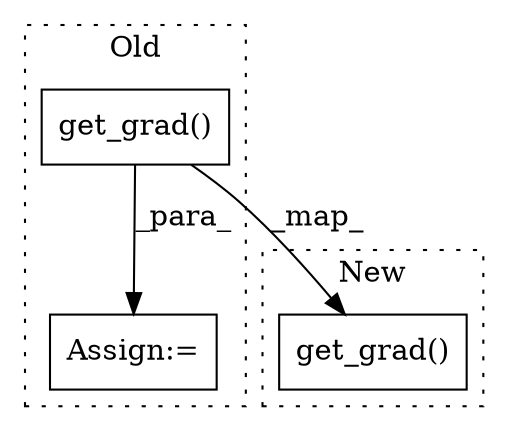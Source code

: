 digraph G {
subgraph cluster0 {
1 [label="get_grad()" a="75" s="26500,26533" l="24,1" shape="box"];
3 [label="Assign:=" a="68" s="26562" l="3" shape="box"];
label = "Old";
style="dotted";
}
subgraph cluster1 {
2 [label="get_grad()" a="75" s="26788,26821" l="24,1" shape="box"];
label = "New";
style="dotted";
}
1 -> 2 [label="_map_"];
1 -> 3 [label="_para_"];
}